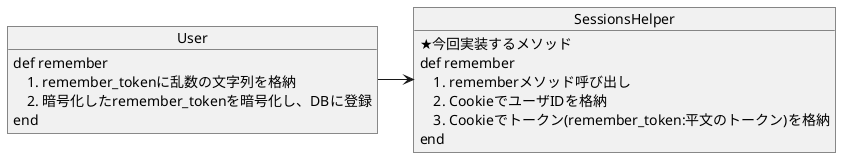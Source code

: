 @startuml

object User {
  def remember
  　1. remember_tokenに乱数の文字列を格納
  　2. 暗号化したremember_tokenを暗号化し、DBに登録
  end
}

object SessionsHelper {
  ★今回実装するメソッド
  def remember
  　1. rememberメソッド呼び出し
  　2. CookieでユーザIDを格納
  　3. Cookieでトークン(remember_token:平文のトークン)を格納
  end
}

User -> SessionsHelper

@enduml

